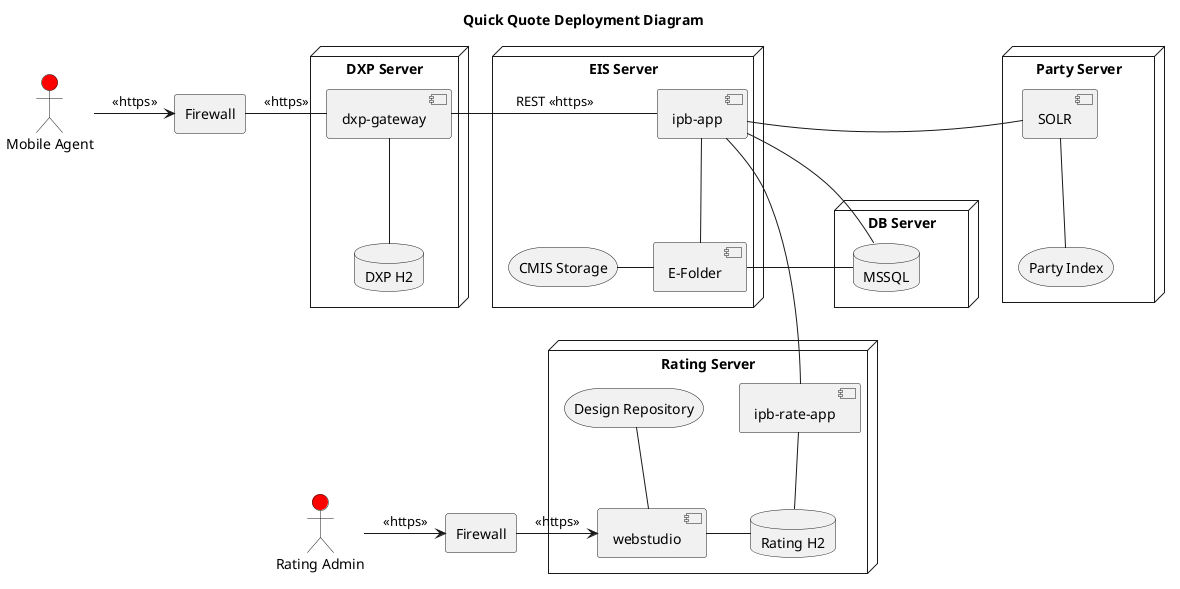 @startuml
title Quick Quote Deployment Diagram

actor "Mobile Agent" as user #red
actor "Rating Admin" as admin #red
rectangle "Firewall" as firewall
rectangle "Firewall" as firewallws

node "DXP Server" as dxps {
    component "dxp-gateway" as dxp
    database "DXP H2" as dxpdb
}

node "DB Server" {
    database "MSSQL" as db
}

node "EIS Server" as eis {
    component "ipb-app" as app
    component "E-Folder" as cmis
    storage "CMIS Storage" as cmisstore
}

node "Party Server" as party {
    component SOLR as solr
    storage "Party Index" as pindex
}

node "Rating Server" {
    component "ipb-rate-app" as rate
    component webstudio as ws
    storage "Design Repository" as design
    database "Rating H2" as rateh2
}

user -> firewall : <<https>>
firewall -right- dxp : <<https>>
dxp -down- dxpdb
dxp - app : REST <<https>>
app -- cmis
cmisstore - cmis
cmis -right- db
db - app
app - solr
solr -- pindex
design -- ws
ws - rateh2
rate -- rateh2
ws <-left- firewallws : <<https>>
firewallws <-left- admin : <<https>>
app --- rate

@enduml